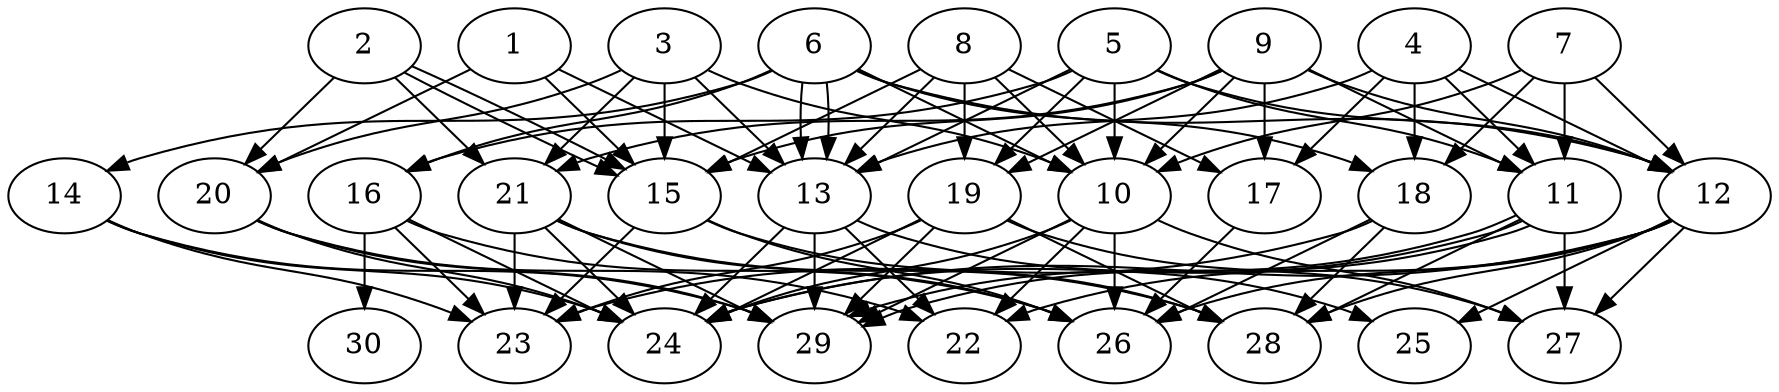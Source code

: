 // DAG automatically generated by daggen at Tue Aug  6 16:27:24 2019
// ./daggen --dot -n 30 --ccr 0.3 --fat 0.8 --regular 0.5 --density 0.7 --mindata 5242880 --maxdata 52428800 
digraph G {
  1 [size="63088640", alpha="0.05", expect_size="18926592"] 
  1 -> 13 [size ="18926592"]
  1 -> 15 [size ="18926592"]
  1 -> 20 [size ="18926592"]
  2 [size="52592640", alpha="0.05", expect_size="15777792"] 
  2 -> 15 [size ="15777792"]
  2 -> 15 [size ="15777792"]
  2 -> 20 [size ="15777792"]
  2 -> 21 [size ="15777792"]
  3 [size="95173973", alpha="0.10", expect_size="28552192"] 
  3 -> 10 [size ="28552192"]
  3 -> 13 [size ="28552192"]
  3 -> 15 [size ="28552192"]
  3 -> 20 [size ="28552192"]
  3 -> 21 [size ="28552192"]
  4 [size="22947840", alpha="0.04", expect_size="6884352"] 
  4 -> 11 [size ="6884352"]
  4 -> 12 [size ="6884352"]
  4 -> 13 [size ="6884352"]
  4 -> 17 [size ="6884352"]
  4 -> 18 [size ="6884352"]
  5 [size="136413867", alpha="0.07", expect_size="40924160"] 
  5 -> 10 [size ="40924160"]
  5 -> 11 [size ="40924160"]
  5 -> 12 [size ="40924160"]
  5 -> 13 [size ="40924160"]
  5 -> 16 [size ="40924160"]
  5 -> 19 [size ="40924160"]
  6 [size="161607680", alpha="0.15", expect_size="48482304"] 
  6 -> 10 [size ="48482304"]
  6 -> 12 [size ="48482304"]
  6 -> 13 [size ="48482304"]
  6 -> 13 [size ="48482304"]
  6 -> 14 [size ="48482304"]
  6 -> 16 [size ="48482304"]
  6 -> 18 [size ="48482304"]
  7 [size="153630720", alpha="0.19", expect_size="46089216"] 
  7 -> 10 [size ="46089216"]
  7 -> 11 [size ="46089216"]
  7 -> 12 [size ="46089216"]
  7 -> 18 [size ="46089216"]
  8 [size="84486827", alpha="0.18", expect_size="25346048"] 
  8 -> 10 [size ="25346048"]
  8 -> 13 [size ="25346048"]
  8 -> 15 [size ="25346048"]
  8 -> 17 [size ="25346048"]
  8 -> 19 [size ="25346048"]
  9 [size="33785173", alpha="0.10", expect_size="10135552"] 
  9 -> 10 [size ="10135552"]
  9 -> 11 [size ="10135552"]
  9 -> 12 [size ="10135552"]
  9 -> 15 [size ="10135552"]
  9 -> 17 [size ="10135552"]
  9 -> 19 [size ="10135552"]
  9 -> 21 [size ="10135552"]
  10 [size="19947520", alpha="0.16", expect_size="5984256"] 
  10 -> 22 [size ="5984256"]
  10 -> 24 [size ="5984256"]
  10 -> 26 [size ="5984256"]
  10 -> 27 [size ="5984256"]
  10 -> 29 [size ="5984256"]
  11 [size="147206827", alpha="0.15", expect_size="44162048"] 
  11 -> 24 [size ="44162048"]
  11 -> 27 [size ="44162048"]
  11 -> 28 [size ="44162048"]
  11 -> 29 [size ="44162048"]
  11 -> 29 [size ="44162048"]
  12 [size="27392000", alpha="0.05", expect_size="8217600"] 
  12 -> 22 [size ="8217600"]
  12 -> 24 [size ="8217600"]
  12 -> 25 [size ="8217600"]
  12 -> 26 [size ="8217600"]
  12 -> 27 [size ="8217600"]
  12 -> 28 [size ="8217600"]
  13 [size="69812907", alpha="0.08", expect_size="20943872"] 
  13 -> 22 [size ="20943872"]
  13 -> 24 [size ="20943872"]
  13 -> 25 [size ="20943872"]
  13 -> 29 [size ="20943872"]
  14 [size="146387627", alpha="0.00", expect_size="43916288"] 
  14 -> 23 [size ="43916288"]
  14 -> 24 [size ="43916288"]
  14 -> 29 [size ="43916288"]
  15 [size="22155947", alpha="0.02", expect_size="6646784"] 
  15 -> 23 [size ="6646784"]
  15 -> 26 [size ="6646784"]
  15 -> 28 [size ="6646784"]
  16 [size="75840853", alpha="0.07", expect_size="22752256"] 
  16 -> 23 [size ="22752256"]
  16 -> 24 [size ="22752256"]
  16 -> 26 [size ="22752256"]
  16 -> 30 [size ="22752256"]
  17 [size="39772160", alpha="0.13", expect_size="11931648"] 
  17 -> 26 [size ="11931648"]
  18 [size="28822187", alpha="0.14", expect_size="8646656"] 
  18 -> 23 [size ="8646656"]
  18 -> 26 [size ="8646656"]
  18 -> 28 [size ="8646656"]
  19 [size="171475627", alpha="0.00", expect_size="51442688"] 
  19 -> 23 [size ="51442688"]
  19 -> 24 [size ="51442688"]
  19 -> 27 [size ="51442688"]
  19 -> 28 [size ="51442688"]
  19 -> 29 [size ="51442688"]
  20 [size="90931200", alpha="0.08", expect_size="27279360"] 
  20 -> 22 [size ="27279360"]
  20 -> 24 [size ="27279360"]
  20 -> 29 [size ="27279360"]
  21 [size="63173973", alpha="0.02", expect_size="18952192"] 
  21 -> 23 [size ="18952192"]
  21 -> 24 [size ="18952192"]
  21 -> 26 [size ="18952192"]
  21 -> 28 [size ="18952192"]
  21 -> 29 [size ="18952192"]
  22 [size="20142080", alpha="0.01", expect_size="6042624"] 
  23 [size="62095360", alpha="0.09", expect_size="18628608"] 
  24 [size="123545600", alpha="0.18", expect_size="37063680"] 
  25 [size="124815360", alpha="0.02", expect_size="37444608"] 
  26 [size="136813227", alpha="0.05", expect_size="41043968"] 
  27 [size="35160747", alpha="0.05", expect_size="10548224"] 
  28 [size="134908587", alpha="0.13", expect_size="40472576"] 
  29 [size="88320000", alpha="0.03", expect_size="26496000"] 
  30 [size="89081173", alpha="0.14", expect_size="26724352"] 
}
